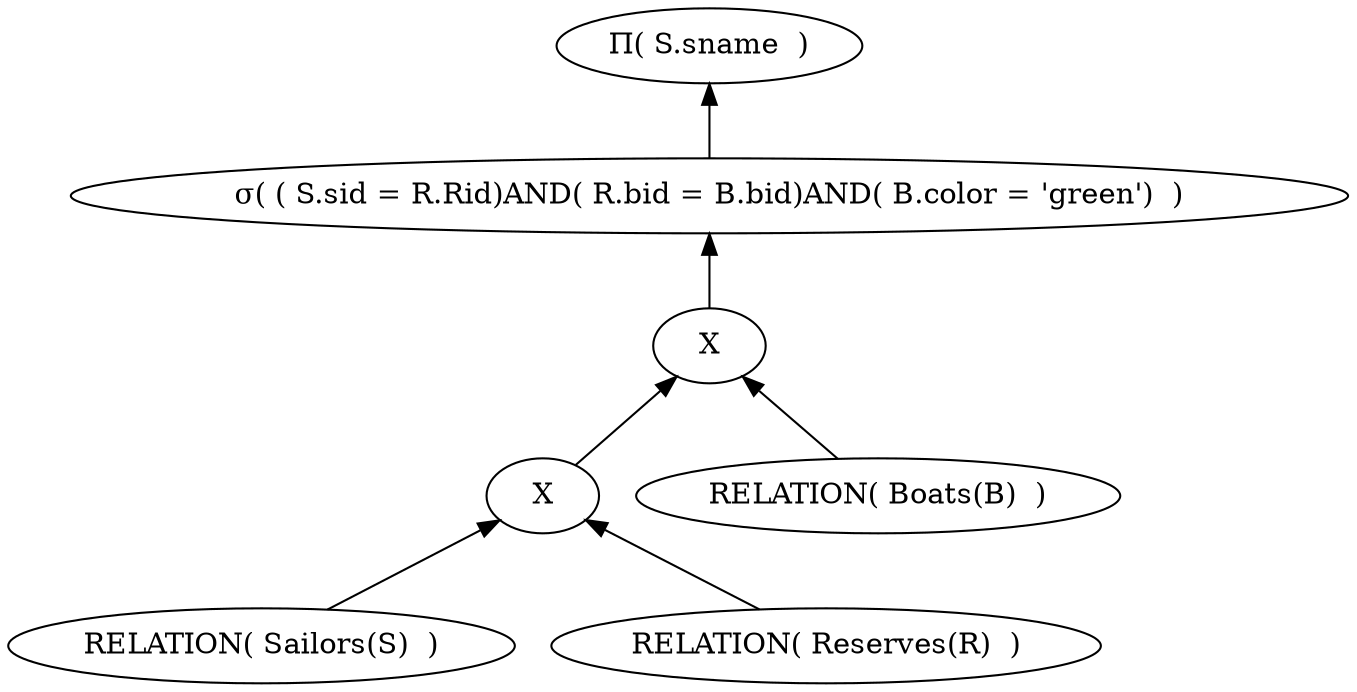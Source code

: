 digraph G {
edge [dir=back]
node1[ label = "&#928;( S.sname  )"]
node2[ label = "&#963;( ( S.sid = R.Rid)AND( R.bid = B.bid)AND( B.color = 'green')  )" ]
node1->node2
node3[ label = "X"]
node2->node3
node4[ label = "X"]
node3->node4
node5[ label = "RELATION( Sailors(S)  )" ]
node4->node5
node6[ label = "RELATION( Reserves(R)  )" ]
node4->node6
node7[ label = "RELATION( Boats(B)  )" ]
node3->node7
}
